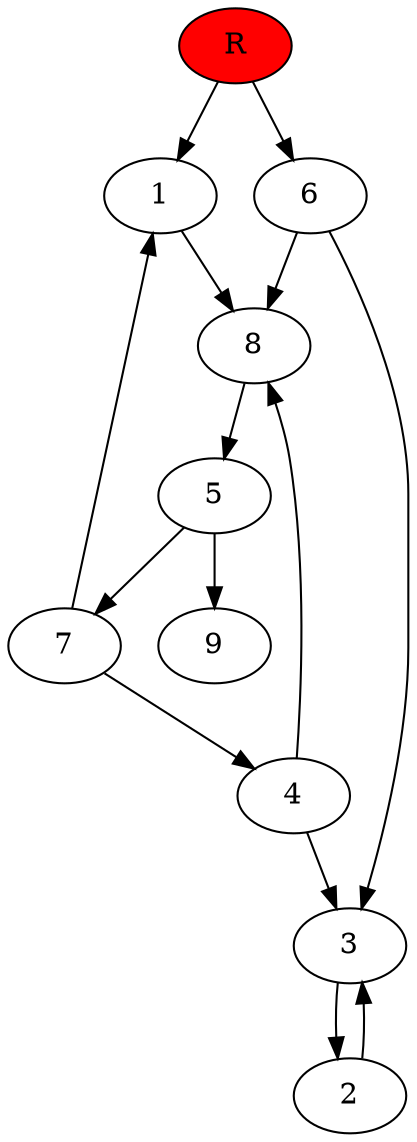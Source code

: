 digraph prb11855 {
	1
	2
	3
	4
	5
	6
	7
	8
	R [fillcolor="#ff0000" style=filled]
	1 -> 8
	2 -> 3
	3 -> 2
	4 -> 3
	4 -> 8
	5 -> 7
	5 -> 9
	6 -> 3
	6 -> 8
	7 -> 1
	7 -> 4
	8 -> 5
	R -> 1
	R -> 6
}
